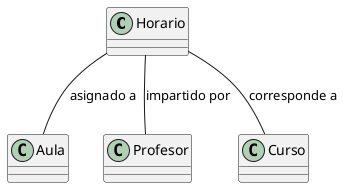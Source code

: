@startuml
class Horario {
}

class Aula {
}

class Profesor {
}

class Curso {
}

Horario -- Aula : asignado a
Horario -- Profesor : impartido por
Horario -- Curso : corresponde a
@enduml